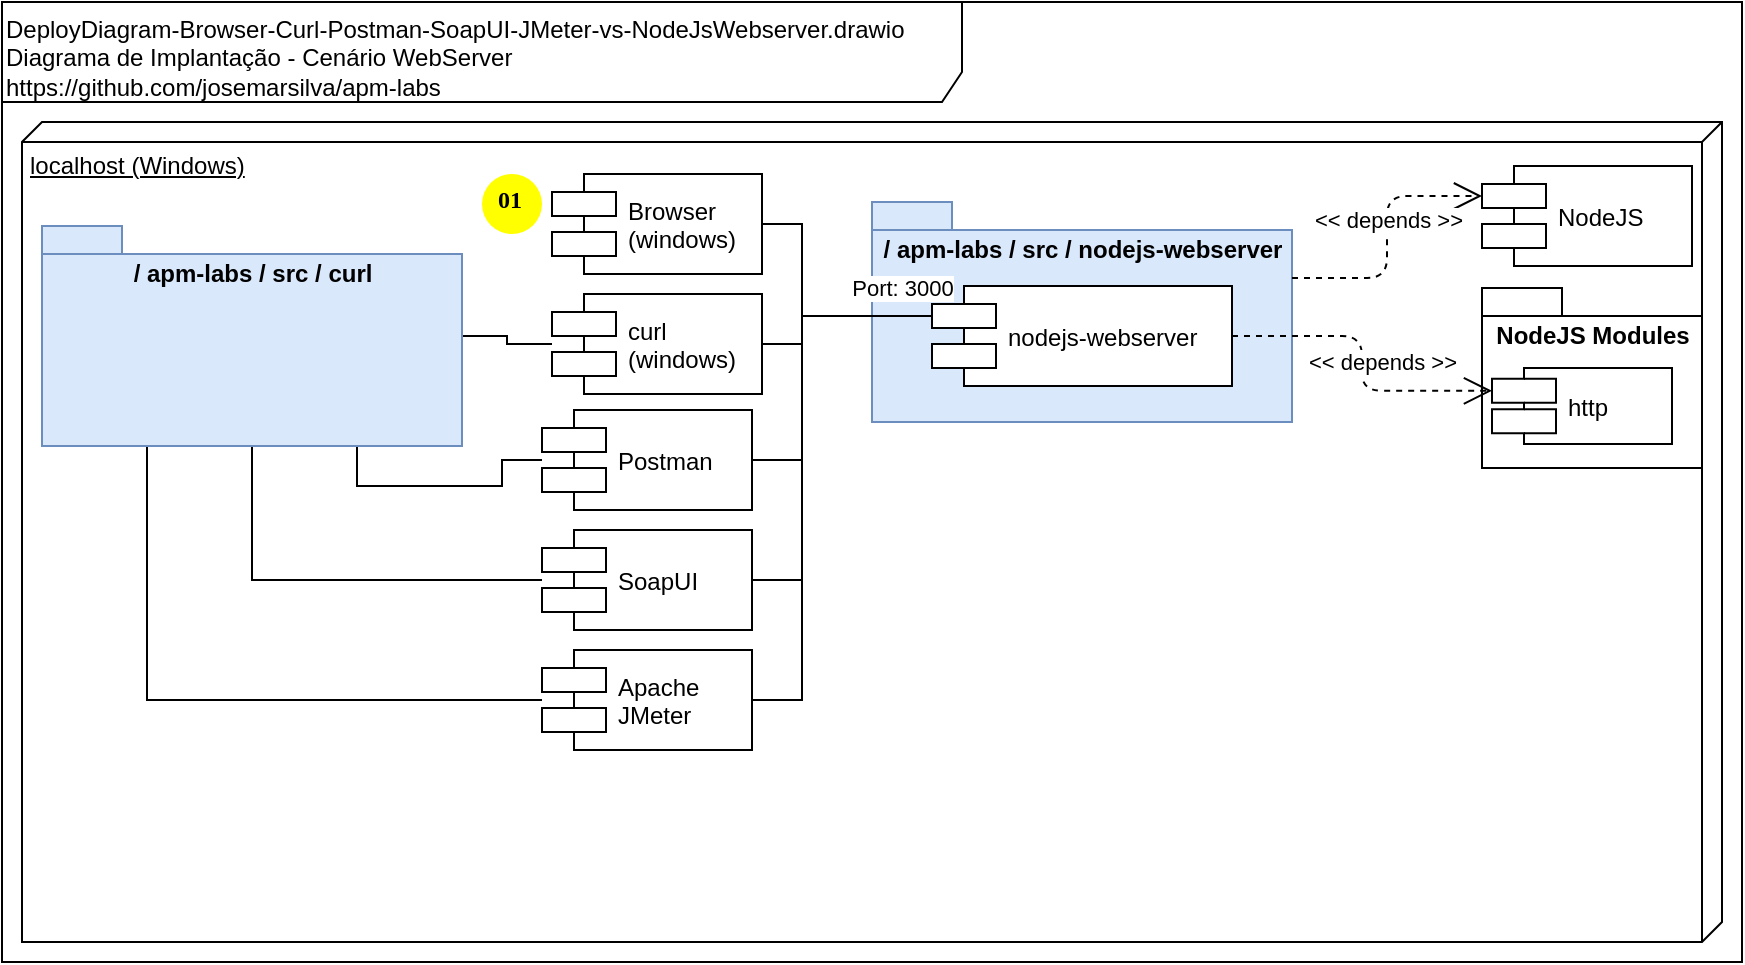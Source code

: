 <mxfile version="13.8.6" type="device"><diagram id="fMGpiNhVeqn0YMsLJxzh" name="Página-1"><mxGraphModel dx="868" dy="568" grid="1" gridSize="10" guides="1" tooltips="1" connect="1" arrows="1" fold="1" page="1" pageScale="1" pageWidth="827" pageHeight="1169" math="0" shadow="0"><root><mxCell id="0"/><mxCell id="1" parent="0"/><mxCell id="6OetropUeBoLzL2Sj7KS-1" value="DeployDiagram-Browser-Curl-Postman-SoapUI-JMeter-vs-NodeJsWebserver.drawio&lt;br&gt;Diagrama de Implantação - Cenário WebServer&lt;br&gt;https://github.com/josemarsilva/apm-labs" style="shape=umlFrame;whiteSpace=wrap;html=1;width=480;height=50;verticalAlign=top;align=left;" parent="1" vertex="1"><mxGeometry x="10" y="10" width="870" height="480" as="geometry"/></mxCell><mxCell id="NNuIQbcpsFkkkyfnrant-1" value="localhost (Windows)" style="verticalAlign=top;align=left;spacingTop=8;spacingLeft=2;spacingRight=12;shape=cube;size=10;direction=south;fontStyle=4;html=1;" parent="1" vertex="1"><mxGeometry x="20" y="70" width="850" height="410" as="geometry"/></mxCell><mxCell id="KR812frXa-u0jWmew_j2-1" value="" style="edgeStyle=orthogonalEdgeStyle;rounded=0;orthogonalLoop=1;jettySize=auto;html=1;endArrow=none;endFill=0;fontSize=11;" edge="1" parent="1" source="NNZBl5WkjfhokOAMAo1q-1" target="Q5X6cRzZTW7GzW_7UBFF-13"><mxGeometry relative="1" as="geometry"/></mxCell><mxCell id="NNZBl5WkjfhokOAMAo1q-1" value="curl&#10;(windows)" style="shape=component;align=left;spacingLeft=36;" parent="1" vertex="1"><mxGeometry x="285" y="156" width="105" height="50" as="geometry"/></mxCell><mxCell id="KR812frXa-u0jWmew_j2-3" value="" style="edgeStyle=orthogonalEdgeStyle;rounded=0;orthogonalLoop=1;jettySize=auto;html=1;endArrow=none;endFill=0;fontSize=11;entryX=0.75;entryY=1;entryDx=0;entryDy=0;entryPerimeter=0;" edge="1" parent="1" source="NNZBl5WkjfhokOAMAo1q-3" target="Q5X6cRzZTW7GzW_7UBFF-13"><mxGeometry relative="1" as="geometry"/></mxCell><mxCell id="NNZBl5WkjfhokOAMAo1q-3" value="Postman" style="shape=component;align=left;spacingLeft=36;" parent="1" vertex="1"><mxGeometry x="280" y="214" width="105" height="50" as="geometry"/></mxCell><mxCell id="NNZBl5WkjfhokOAMAo1q-9" value="Browser&#10;(windows)" style="shape=component;align=left;spacingLeft=36;" parent="1" vertex="1"><mxGeometry x="285" y="96" width="105" height="50" as="geometry"/></mxCell><mxCell id="KR812frXa-u0jWmew_j2-4" style="edgeStyle=orthogonalEdgeStyle;rounded=0;orthogonalLoop=1;jettySize=auto;html=1;endArrow=none;endFill=0;fontSize=11;" edge="1" parent="1" source="sU54DYiHVUZqzpJf_cmD-1" target="Q5X6cRzZTW7GzW_7UBFF-13"><mxGeometry relative="1" as="geometry"/></mxCell><mxCell id="sU54DYiHVUZqzpJf_cmD-1" value="SoapUI" style="shape=component;align=left;spacingLeft=36;" parent="1" vertex="1"><mxGeometry x="280" y="274" width="105" height="50" as="geometry"/></mxCell><mxCell id="sU54DYiHVUZqzpJf_cmD-12" value="/ apm-labs / src /&amp;nbsp;&lt;span style=&quot;text-align: left&quot;&gt;nodejs-webserver&lt;/span&gt;" style="shape=folder;fontStyle=1;spacingTop=10;tabWidth=40;tabHeight=14;tabPosition=left;html=1;verticalAlign=top;fillColor=#dae8fc;strokeColor=#6c8ebf;" parent="1" vertex="1"><mxGeometry x="445" y="110" width="210" height="110" as="geometry"/></mxCell><mxCell id="Sp__seTJtsgpFQb4pxF6-1" value="nodejs-webserver" style="shape=component;align=left;spacingLeft=36;" parent="1" vertex="1"><mxGeometry x="475" y="152" width="150" height="50" as="geometry"/></mxCell><mxCell id="KR812frXa-u0jWmew_j2-6" style="edgeStyle=orthogonalEdgeStyle;rounded=0;orthogonalLoop=1;jettySize=auto;html=1;entryX=0.25;entryY=1;entryDx=0;entryDy=0;entryPerimeter=0;endArrow=none;endFill=0;fontSize=11;" edge="1" parent="1" source="RKz5HLyoTOvOQySvFV-G-1" target="Q5X6cRzZTW7GzW_7UBFF-13"><mxGeometry relative="1" as="geometry"/></mxCell><mxCell id="RKz5HLyoTOvOQySvFV-G-1" value="Apache&#10;JMeter" style="shape=component;align=left;spacingLeft=36;" parent="1" vertex="1"><mxGeometry x="280" y="334" width="105" height="50" as="geometry"/></mxCell><mxCell id="sU54DYiHVUZqzpJf_cmD-8" value="" style="endArrow=none;startArrow=none;endFill=0;startFill=0;html=1;exitX=1;exitY=0.5;exitDx=0;exitDy=0;entryX=0;entryY=0.3;entryDx=0;entryDy=0;edgeStyle=orthogonalEdgeStyle;rounded=0;" parent="1" source="NNZBl5WkjfhokOAMAo1q-9" target="Sp__seTJtsgpFQb4pxF6-1" edge="1"><mxGeometry width="160" relative="1" as="geometry"><mxPoint x="340" y="174" as="sourcePoint"/><mxPoint x="549.75" y="177" as="targetPoint"/><Array as="points"><mxPoint x="410" y="121"/><mxPoint x="410" y="167"/></Array></mxGeometry></mxCell><mxCell id="RKz5HLyoTOvOQySvFV-G-4" value="01" style="ellipse;whiteSpace=wrap;html=1;aspect=fixed;strokeWidth=2;fontFamily=Tahoma;spacingBottom=4;spacingRight=2;fillColor=#FFFF00;strokeColor=none;fontStyle=1" parent="1" vertex="1"><mxGeometry x="250" y="96" width="30" height="30" as="geometry"/></mxCell><mxCell id="Em1lKmLKE0vgMBtkGXBS-1" value="NodeJS" style="shape=component;align=left;spacingLeft=36;" parent="1" vertex="1"><mxGeometry x="750" y="92" width="105" height="50" as="geometry"/></mxCell><mxCell id="XQUK02rkX7_kuVGHJoDt-2" value="NodeJS Modules" style="shape=folder;fontStyle=1;spacingTop=10;tabWidth=40;tabHeight=14;tabPosition=left;html=1;verticalAlign=top;" parent="1" vertex="1"><mxGeometry x="750" y="153" width="110" height="90" as="geometry"/></mxCell><mxCell id="XQUK02rkX7_kuVGHJoDt-3" value="http" style="shape=component;align=left;spacingLeft=36;" parent="1" vertex="1"><mxGeometry x="755" y="193" width="90" height="38" as="geometry"/></mxCell><mxCell id="XQUK02rkX7_kuVGHJoDt-1" value="&amp;lt;&amp;lt; depends &amp;gt;&amp;gt;" style="endArrow=open;endSize=12;dashed=1;html=1;exitX=0;exitY=0;exitDx=210;exitDy=38;exitPerimeter=0;entryX=0;entryY=0.3;entryDx=0;entryDy=0;edgeStyle=orthogonalEdgeStyle;" parent="1" source="sU54DYiHVUZqzpJf_cmD-12" target="Em1lKmLKE0vgMBtkGXBS-1" edge="1"><mxGeometry x="0.128" width="160" relative="1" as="geometry"><mxPoint x="982.5" y="326" as="sourcePoint"/><mxPoint x="905" y="270" as="targetPoint"/><mxPoint as="offset"/></mxGeometry></mxCell><mxCell id="XQUK02rkX7_kuVGHJoDt-5" value="&amp;lt;&amp;lt; depends &amp;gt;&amp;gt;" style="endArrow=open;endSize=12;dashed=1;html=1;exitX=1;exitY=0.5;exitDx=0;exitDy=0;entryX=0;entryY=0.3;entryDx=0;entryDy=0;edgeStyle=orthogonalEdgeStyle;" parent="1" source="Sp__seTJtsgpFQb4pxF6-1" target="XQUK02rkX7_kuVGHJoDt-3" edge="1"><mxGeometry x="0.301" y="14" width="160" relative="1" as="geometry"><mxPoint x="665" y="182" as="sourcePoint"/><mxPoint x="722.98" y="143" as="targetPoint"/><mxPoint as="offset"/></mxGeometry></mxCell><mxCell id="Q5X6cRzZTW7GzW_7UBFF-1" value="" style="endArrow=none;startArrow=none;endFill=0;startFill=0;html=1;exitX=1;exitY=0.5;exitDx=0;exitDy=0;entryX=0;entryY=0.3;entryDx=0;entryDy=0;edgeStyle=orthogonalEdgeStyle;rounded=0;" parent="1" source="NNZBl5WkjfhokOAMAo1q-1" target="Sp__seTJtsgpFQb4pxF6-1" edge="1"><mxGeometry width="160" relative="1" as="geometry"><mxPoint x="350" y="177" as="sourcePoint"/><mxPoint x="485" y="177" as="targetPoint"/><Array as="points"><mxPoint x="410" y="181"/><mxPoint x="410" y="167"/></Array></mxGeometry></mxCell><mxCell id="Q5X6cRzZTW7GzW_7UBFF-3" value="" style="endArrow=none;startArrow=none;endFill=0;startFill=0;html=1;exitX=1;exitY=0.5;exitDx=0;exitDy=0;entryX=0;entryY=0.3;entryDx=0;entryDy=0;edgeStyle=orthogonalEdgeStyle;rounded=0;" parent="1" source="NNZBl5WkjfhokOAMAo1q-3" target="Sp__seTJtsgpFQb4pxF6-1" edge="1"><mxGeometry width="160" relative="1" as="geometry"><mxPoint x="350" y="237" as="sourcePoint"/><mxPoint x="485" y="177" as="targetPoint"/><Array as="points"><mxPoint x="410" y="239"/><mxPoint x="410" y="167"/></Array></mxGeometry></mxCell><mxCell id="Q5X6cRzZTW7GzW_7UBFF-5" value="" style="endArrow=none;startArrow=none;endFill=0;startFill=0;html=1;exitX=1;exitY=0.5;exitDx=0;exitDy=0;entryX=0;entryY=0.3;entryDx=0;entryDy=0;edgeStyle=orthogonalEdgeStyle;rounded=0;" parent="1" source="sU54DYiHVUZqzpJf_cmD-1" target="Sp__seTJtsgpFQb4pxF6-1" edge="1"><mxGeometry width="160" relative="1" as="geometry"><mxPoint x="345" y="295" as="sourcePoint"/><mxPoint x="485" y="177" as="targetPoint"/><Array as="points"><mxPoint x="410" y="299"/><mxPoint x="410" y="167"/></Array></mxGeometry></mxCell><mxCell id="Q5X6cRzZTW7GzW_7UBFF-7" value="" style="endArrow=none;startArrow=none;endFill=0;startFill=0;html=1;exitX=1;exitY=0.5;exitDx=0;exitDy=0;entryX=0;entryY=0.3;entryDx=0;entryDy=0;edgeStyle=orthogonalEdgeStyle;rounded=0;" parent="1" source="RKz5HLyoTOvOQySvFV-G-1" edge="1"><mxGeometry width="160" relative="1" as="geometry"><mxPoint x="335" y="345" as="sourcePoint"/><mxPoint x="475" y="167" as="targetPoint"/><Array as="points"><mxPoint x="410" y="359"/><mxPoint x="410" y="167"/></Array></mxGeometry></mxCell><mxCell id="Q5X6cRzZTW7GzW_7UBFF-12" value="Port: 3000" style="edgeLabel;html=1;align=center;verticalAlign=middle;resizable=0;points=[];fontSize=11;" parent="Q5X6cRzZTW7GzW_7UBFF-7" vertex="1" connectable="0"><mxGeometry x="0.758" y="2" relative="1" as="geometry"><mxPoint x="19" y="-12" as="offset"/></mxGeometry></mxCell><mxCell id="Q5X6cRzZTW7GzW_7UBFF-13" value="/ apm-labs / src /&amp;nbsp;&lt;span style=&quot;text-align: left&quot;&gt;curl&lt;/span&gt;" style="shape=folder;fontStyle=1;spacingTop=10;tabWidth=40;tabHeight=14;tabPosition=left;html=1;verticalAlign=top;fillColor=#dae8fc;strokeColor=#6c8ebf;" parent="1" vertex="1"><mxGeometry x="30" y="122" width="210" height="110" as="geometry"/></mxCell></root></mxGraphModel></diagram></mxfile>
